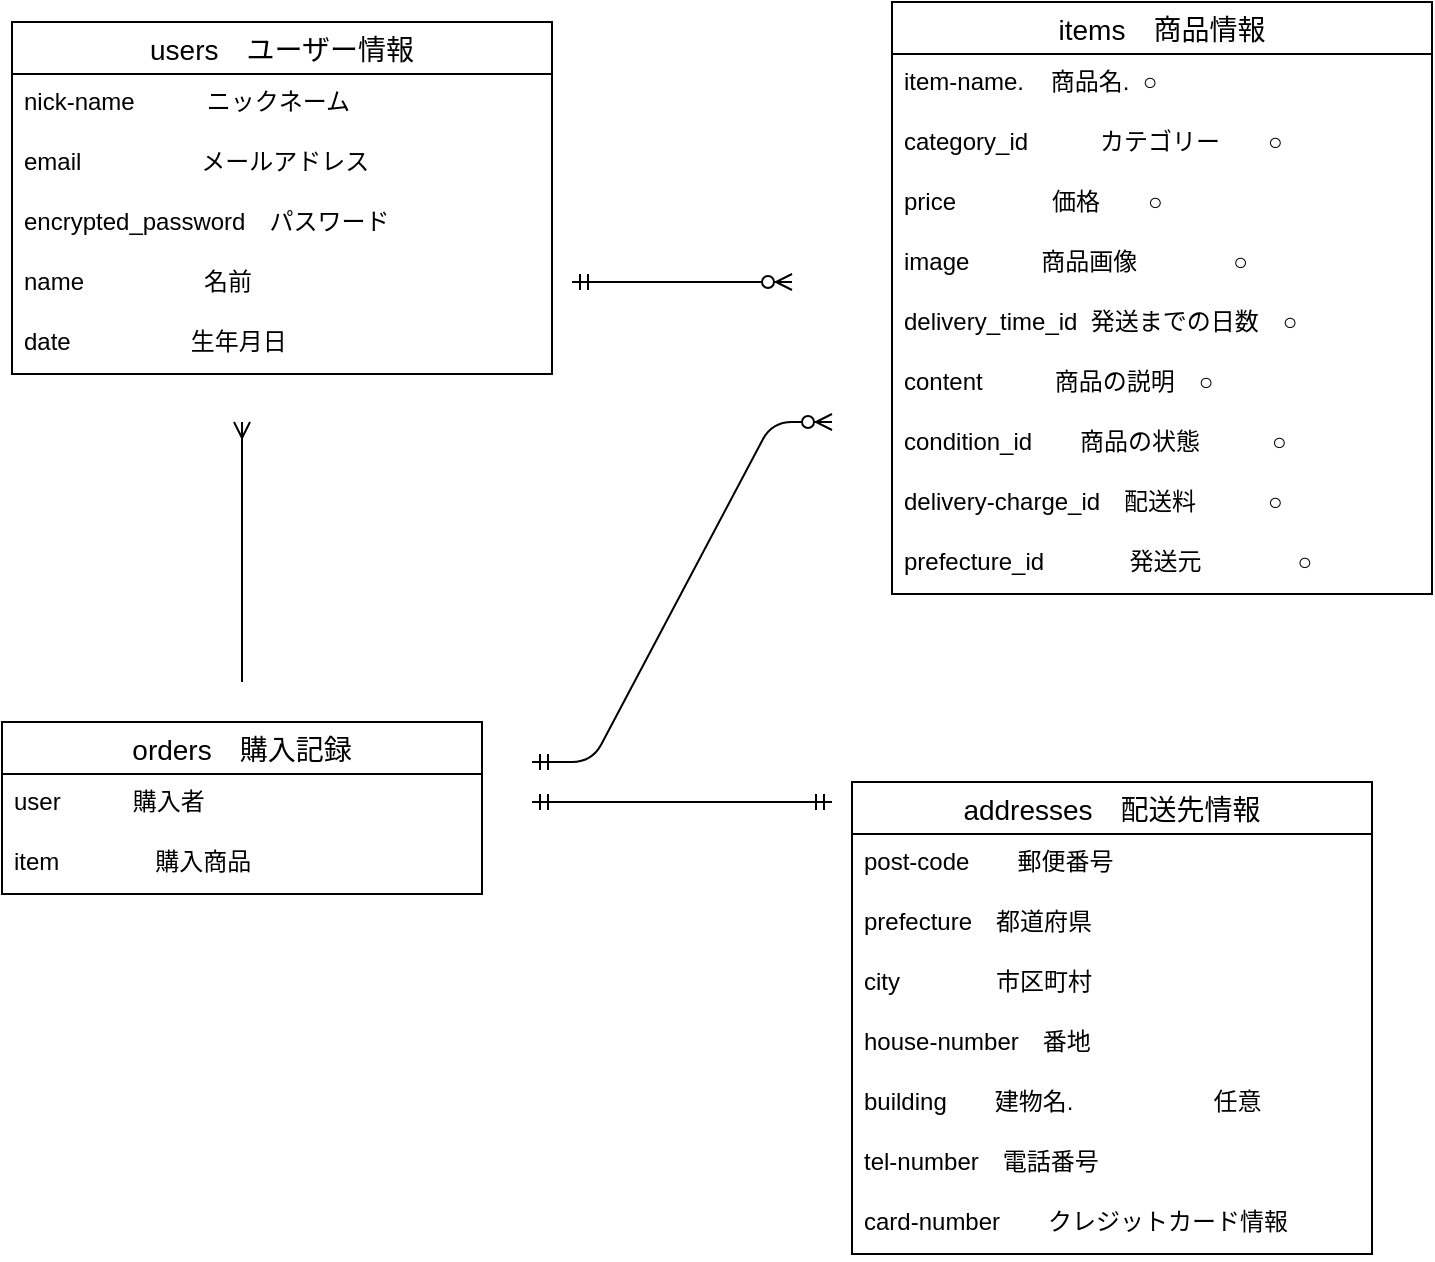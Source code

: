 <mxfile>
    <diagram id="l5uStAnRR6rsgqBXjLD2" name="ページ1">
        <mxGraphModel dx="1580" dy="510" grid="1" gridSize="10" guides="1" tooltips="1" connect="1" arrows="1" fold="1" page="1" pageScale="1" pageWidth="827" pageHeight="1169" math="0" shadow="0">
            <root>
                <mxCell id="0"/>
                <mxCell id="1" parent="0"/>
                <mxCell id="8LgdUI8o7QwLn5nAvefp-5" value="users　ユーザー情報" style="swimlane;fontStyle=0;childLayout=stackLayout;horizontal=1;startSize=26;horizontalStack=0;resizeParent=1;resizeParentMax=0;resizeLast=0;collapsible=1;marginBottom=0;align=center;fontSize=14;" vertex="1" parent="1">
                    <mxGeometry x="60" y="30" width="270" height="176" as="geometry"/>
                </mxCell>
                <mxCell id="8LgdUI8o7QwLn5nAvefp-6" value="nick-name　　　ニックネーム" style="text;strokeColor=none;fillColor=none;spacingLeft=4;spacingRight=4;overflow=hidden;rotatable=0;points=[[0,0.5],[1,0.5]];portConstraint=eastwest;fontSize=12;" vertex="1" parent="8LgdUI8o7QwLn5nAvefp-5">
                    <mxGeometry y="26" width="270" height="30" as="geometry"/>
                </mxCell>
                <mxCell id="8LgdUI8o7QwLn5nAvefp-7" value="email　　　　　メールアドレス" style="text;strokeColor=none;fillColor=none;spacingLeft=4;spacingRight=4;overflow=hidden;rotatable=0;points=[[0,0.5],[1,0.5]];portConstraint=eastwest;fontSize=12;" vertex="1" parent="8LgdUI8o7QwLn5nAvefp-5">
                    <mxGeometry y="56" width="270" height="30" as="geometry"/>
                </mxCell>
                <mxCell id="8LgdUI8o7QwLn5nAvefp-9" value="encrypted_password　パスワード" style="text;strokeColor=none;fillColor=none;spacingLeft=4;spacingRight=4;overflow=hidden;rotatable=0;points=[[0,0.5],[1,0.5]];portConstraint=eastwest;fontSize=12;" vertex="1" parent="8LgdUI8o7QwLn5nAvefp-5">
                    <mxGeometry y="86" width="270" height="30" as="geometry"/>
                </mxCell>
                <mxCell id="8LgdUI8o7QwLn5nAvefp-10" value="name　　　　　名前" style="text;strokeColor=none;fillColor=none;spacingLeft=4;spacingRight=4;overflow=hidden;rotatable=0;points=[[0,0.5],[1,0.5]];portConstraint=eastwest;fontSize=12;" vertex="1" parent="8LgdUI8o7QwLn5nAvefp-5">
                    <mxGeometry y="116" width="270" height="30" as="geometry"/>
                </mxCell>
                <mxCell id="8LgdUI8o7QwLn5nAvefp-68" value="date　　　　　生年月日" style="text;strokeColor=none;fillColor=none;spacingLeft=4;spacingRight=4;overflow=hidden;rotatable=0;points=[[0,0.5],[1,0.5]];portConstraint=eastwest;fontSize=12;" vertex="1" parent="8LgdUI8o7QwLn5nAvefp-5">
                    <mxGeometry y="146" width="270" height="30" as="geometry"/>
                </mxCell>
                <mxCell id="8LgdUI8o7QwLn5nAvefp-14" value="items　商品情報" style="swimlane;fontStyle=0;childLayout=stackLayout;horizontal=1;startSize=26;horizontalStack=0;resizeParent=1;resizeParentMax=0;resizeLast=0;collapsible=1;marginBottom=0;align=center;fontSize=14;" vertex="1" parent="1">
                    <mxGeometry x="500" y="20" width="270" height="296" as="geometry"/>
                </mxCell>
                <mxCell id="8LgdUI8o7QwLn5nAvefp-16" value="item-name.    商品名.  ○" style="text;strokeColor=none;fillColor=none;spacingLeft=4;spacingRight=4;overflow=hidden;rotatable=0;points=[[0,0.5],[1,0.5]];portConstraint=eastwest;fontSize=12;" vertex="1" parent="8LgdUI8o7QwLn5nAvefp-14">
                    <mxGeometry y="26" width="270" height="30" as="geometry"/>
                </mxCell>
                <mxCell id="8LgdUI8o7QwLn5nAvefp-17" value="category_id　　　カテゴリー　　○" style="text;strokeColor=none;fillColor=none;spacingLeft=4;spacingRight=4;overflow=hidden;rotatable=0;points=[[0,0.5],[1,0.5]];portConstraint=eastwest;fontSize=12;" vertex="1" parent="8LgdUI8o7QwLn5nAvefp-14">
                    <mxGeometry y="56" width="270" height="30" as="geometry"/>
                </mxCell>
                <mxCell id="8LgdUI8o7QwLn5nAvefp-18" value="price　　　　価格　　○" style="text;strokeColor=none;fillColor=none;spacingLeft=4;spacingRight=4;overflow=hidden;rotatable=0;points=[[0,0.5],[1,0.5]];portConstraint=eastwest;fontSize=12;" vertex="1" parent="8LgdUI8o7QwLn5nAvefp-14">
                    <mxGeometry y="86" width="270" height="30" as="geometry"/>
                </mxCell>
                <mxCell id="8LgdUI8o7QwLn5nAvefp-19" value="image　　　商品画像　　　　○" style="text;strokeColor=none;fillColor=none;spacingLeft=4;spacingRight=4;overflow=hidden;rotatable=0;points=[[0,0.5],[1,0.5]];portConstraint=eastwest;fontSize=12;" vertex="1" parent="8LgdUI8o7QwLn5nAvefp-14">
                    <mxGeometry y="116" width="270" height="30" as="geometry"/>
                </mxCell>
                <mxCell id="8LgdUI8o7QwLn5nAvefp-20" value="delivery_time_id  発送までの日数　○" style="text;strokeColor=none;fillColor=none;spacingLeft=4;spacingRight=4;overflow=hidden;rotatable=0;points=[[0,0.5],[1,0.5]];portConstraint=eastwest;fontSize=12;" vertex="1" parent="8LgdUI8o7QwLn5nAvefp-14">
                    <mxGeometry y="146" width="270" height="30" as="geometry"/>
                </mxCell>
                <mxCell id="8LgdUI8o7QwLn5nAvefp-66" value="content　　　商品の説明　○" style="text;strokeColor=none;fillColor=none;spacingLeft=4;spacingRight=4;overflow=hidden;rotatable=0;points=[[0,0.5],[1,0.5]];portConstraint=eastwest;fontSize=12;" vertex="1" parent="8LgdUI8o7QwLn5nAvefp-14">
                    <mxGeometry y="176" width="270" height="30" as="geometry"/>
                </mxCell>
                <mxCell id="8LgdUI8o7QwLn5nAvefp-67" value="condition_id　　商品の状態　　　○" style="text;strokeColor=none;fillColor=none;spacingLeft=4;spacingRight=4;overflow=hidden;rotatable=0;points=[[0,0.5],[1,0.5]];portConstraint=eastwest;fontSize=12;" vertex="1" parent="8LgdUI8o7QwLn5nAvefp-14">
                    <mxGeometry y="206" width="270" height="30" as="geometry"/>
                </mxCell>
                <mxCell id="8LgdUI8o7QwLn5nAvefp-79" value="delivery-charge_id　配送料　　　○" style="text;strokeColor=none;fillColor=none;spacingLeft=4;spacingRight=4;overflow=hidden;rotatable=0;points=[[0,0.5],[1,0.5]];portConstraint=eastwest;fontSize=12;" vertex="1" parent="8LgdUI8o7QwLn5nAvefp-14">
                    <mxGeometry y="236" width="270" height="30" as="geometry"/>
                </mxCell>
                <mxCell id="8LgdUI8o7QwLn5nAvefp-80" value="prefecture_id  　　　発送元　　　　○" style="text;strokeColor=none;fillColor=none;spacingLeft=4;spacingRight=4;overflow=hidden;rotatable=0;points=[[0,0.5],[1,0.5]];portConstraint=eastwest;fontSize=12;" vertex="1" parent="8LgdUI8o7QwLn5nAvefp-14">
                    <mxGeometry y="266" width="270" height="30" as="geometry"/>
                </mxCell>
                <mxCell id="8LgdUI8o7QwLn5nAvefp-70" style="edgeStyle=none;html=1;startArrow=none;startFill=0;endArrow=ERmany;endFill=0;" edge="1" parent="1">
                    <mxGeometry relative="1" as="geometry">
                        <mxPoint x="175" y="230" as="targetPoint"/>
                        <mxPoint x="175" y="360" as="sourcePoint"/>
                        <Array as="points"/>
                    </mxGeometry>
                </mxCell>
                <mxCell id="8LgdUI8o7QwLn5nAvefp-48" value="orders　購入記録" style="swimlane;fontStyle=0;childLayout=stackLayout;horizontal=1;startSize=26;horizontalStack=0;resizeParent=1;resizeParentMax=0;resizeLast=0;collapsible=1;marginBottom=0;align=center;fontSize=14;" vertex="1" parent="1">
                    <mxGeometry x="55" y="380" width="240" height="86" as="geometry"/>
                </mxCell>
                <mxCell id="8LgdUI8o7QwLn5nAvefp-50" value="user　　　購入者" style="text;strokeColor=none;fillColor=none;spacingLeft=4;spacingRight=4;overflow=hidden;rotatable=0;points=[[0,0.5],[1,0.5]];portConstraint=eastwest;fontSize=12;" vertex="1" parent="8LgdUI8o7QwLn5nAvefp-48">
                    <mxGeometry y="26" width="240" height="30" as="geometry"/>
                </mxCell>
                <mxCell id="8LgdUI8o7QwLn5nAvefp-78" value="item　　　　購入商品" style="text;strokeColor=none;fillColor=none;spacingLeft=4;spacingRight=4;overflow=hidden;rotatable=0;points=[[0,0.5],[1,0.5]];portConstraint=eastwest;fontSize=12;" vertex="1" parent="8LgdUI8o7QwLn5nAvefp-48">
                    <mxGeometry y="56" width="240" height="30" as="geometry"/>
                </mxCell>
                <mxCell id="8LgdUI8o7QwLn5nAvefp-54" value="addresses　配送先情報" style="swimlane;fontStyle=0;childLayout=stackLayout;horizontal=1;startSize=26;horizontalStack=0;resizeParent=1;resizeParentMax=0;resizeLast=0;collapsible=1;marginBottom=0;align=center;fontSize=14;" vertex="1" parent="1">
                    <mxGeometry x="480" y="410" width="260" height="236" as="geometry"/>
                </mxCell>
                <mxCell id="8LgdUI8o7QwLn5nAvefp-56" value="post-code　　郵便番号" style="text;strokeColor=none;fillColor=none;spacingLeft=4;spacingRight=4;overflow=hidden;rotatable=0;points=[[0,0.5],[1,0.5]];portConstraint=eastwest;fontSize=12;" vertex="1" parent="8LgdUI8o7QwLn5nAvefp-54">
                    <mxGeometry y="26" width="260" height="30" as="geometry"/>
                </mxCell>
                <mxCell id="8LgdUI8o7QwLn5nAvefp-72" value="prefecture　都道府県" style="text;strokeColor=none;fillColor=none;spacingLeft=4;spacingRight=4;overflow=hidden;rotatable=0;points=[[0,0.5],[1,0.5]];portConstraint=eastwest;fontSize=12;" vertex="1" parent="8LgdUI8o7QwLn5nAvefp-54">
                    <mxGeometry y="56" width="260" height="30" as="geometry"/>
                </mxCell>
                <mxCell id="8LgdUI8o7QwLn5nAvefp-73" value="city　　　　市区町村" style="text;strokeColor=none;fillColor=none;spacingLeft=4;spacingRight=4;overflow=hidden;rotatable=0;points=[[0,0.5],[1,0.5]];portConstraint=eastwest;fontSize=12;" vertex="1" parent="8LgdUI8o7QwLn5nAvefp-54">
                    <mxGeometry y="86" width="260" height="30" as="geometry"/>
                </mxCell>
                <mxCell id="8LgdUI8o7QwLn5nAvefp-74" value="house-number　番地" style="text;strokeColor=none;fillColor=none;spacingLeft=4;spacingRight=4;overflow=hidden;rotatable=0;points=[[0,0.5],[1,0.5]];portConstraint=eastwest;fontSize=12;" vertex="1" parent="8LgdUI8o7QwLn5nAvefp-54">
                    <mxGeometry y="116" width="260" height="30" as="geometry"/>
                </mxCell>
                <mxCell id="8LgdUI8o7QwLn5nAvefp-75" value="building　　建物名.  　　　　　 任意" style="text;strokeColor=none;fillColor=none;spacingLeft=4;spacingRight=4;overflow=hidden;rotatable=0;points=[[0,0.5],[1,0.5]];portConstraint=eastwest;fontSize=12;" vertex="1" parent="8LgdUI8o7QwLn5nAvefp-54">
                    <mxGeometry y="146" width="260" height="30" as="geometry"/>
                </mxCell>
                <mxCell id="8LgdUI8o7QwLn5nAvefp-76" value="tel-number　電話番号" style="text;strokeColor=none;fillColor=none;spacingLeft=4;spacingRight=4;overflow=hidden;rotatable=0;points=[[0,0.5],[1,0.5]];portConstraint=eastwest;fontSize=12;" vertex="1" parent="8LgdUI8o7QwLn5nAvefp-54">
                    <mxGeometry y="176" width="260" height="30" as="geometry"/>
                </mxCell>
                <mxCell id="8LgdUI8o7QwLn5nAvefp-77" value="card-number　　クレジットカード情報" style="text;strokeColor=none;fillColor=none;spacingLeft=4;spacingRight=4;overflow=hidden;rotatable=0;points=[[0,0.5],[1,0.5]];portConstraint=eastwest;fontSize=12;" vertex="1" parent="8LgdUI8o7QwLn5nAvefp-54">
                    <mxGeometry y="206" width="260" height="30" as="geometry"/>
                </mxCell>
                <mxCell id="8LgdUI8o7QwLn5nAvefp-59" value="" style="edgeStyle=entityRelationEdgeStyle;fontSize=12;html=1;endArrow=ERzeroToMany;startArrow=ERmandOne;" edge="1" parent="1">
                    <mxGeometry width="100" height="100" relative="1" as="geometry">
                        <mxPoint x="340" y="160" as="sourcePoint"/>
                        <mxPoint x="450" y="160" as="targetPoint"/>
                    </mxGeometry>
                </mxCell>
                <mxCell id="8LgdUI8o7QwLn5nAvefp-60" value="" style="edgeStyle=entityRelationEdgeStyle;fontSize=12;html=1;endArrow=ERzeroToMany;startArrow=ERmandOne;" edge="1" parent="1">
                    <mxGeometry width="100" height="100" relative="1" as="geometry">
                        <mxPoint x="320" y="400" as="sourcePoint"/>
                        <mxPoint x="470" y="230" as="targetPoint"/>
                    </mxGeometry>
                </mxCell>
                <mxCell id="8LgdUI8o7QwLn5nAvefp-61" value="" style="edgeStyle=entityRelationEdgeStyle;fontSize=12;html=1;endArrow=ERmandOne;startArrow=ERmandOne;" edge="1" parent="1">
                    <mxGeometry width="100" height="100" relative="1" as="geometry">
                        <mxPoint x="320" y="420" as="sourcePoint"/>
                        <mxPoint x="470" y="420" as="targetPoint"/>
                    </mxGeometry>
                </mxCell>
            </root>
        </mxGraphModel>
    </diagram>
</mxfile>